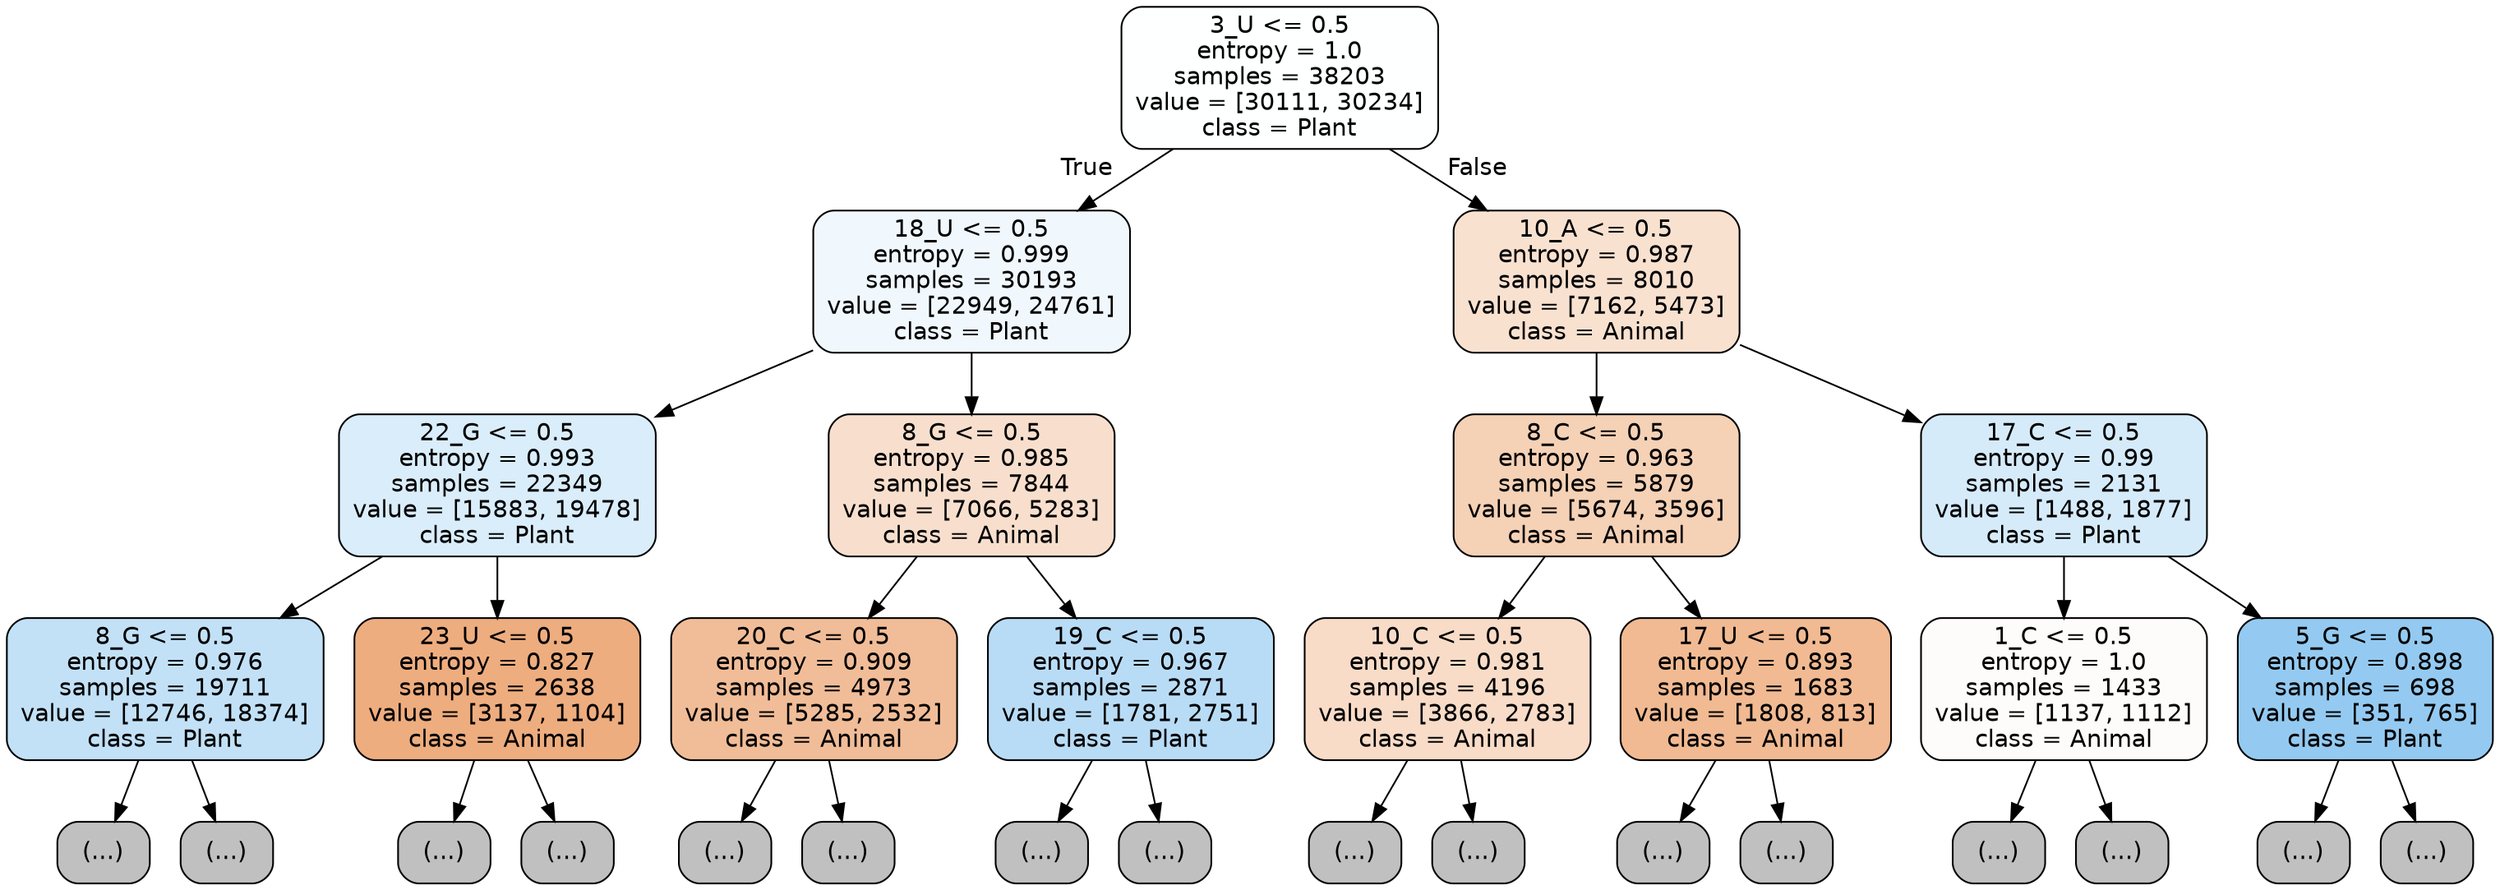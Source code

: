 digraph Tree {
node [shape=box, style="filled, rounded", color="black", fontname="helvetica"] ;
edge [fontname="helvetica"] ;
0 [label="3_U <= 0.5\nentropy = 1.0\nsamples = 38203\nvalue = [30111, 30234]\nclass = Plant", fillcolor="#feffff"] ;
1 [label="18_U <= 0.5\nentropy = 0.999\nsamples = 30193\nvalue = [22949, 24761]\nclass = Plant", fillcolor="#f1f8fd"] ;
0 -> 1 [labeldistance=2.5, labelangle=45, headlabel="True"] ;
2 [label="22_G <= 0.5\nentropy = 0.993\nsamples = 22349\nvalue = [15883, 19478]\nclass = Plant", fillcolor="#daedfa"] ;
1 -> 2 ;
3 [label="8_G <= 0.5\nentropy = 0.976\nsamples = 19711\nvalue = [12746, 18374]\nclass = Plant", fillcolor="#c2e1f7"] ;
2 -> 3 ;
4 [label="(...)", fillcolor="#C0C0C0"] ;
3 -> 4 ;
5909 [label="(...)", fillcolor="#C0C0C0"] ;
3 -> 5909 ;
8186 [label="23_U <= 0.5\nentropy = 0.827\nsamples = 2638\nvalue = [3137, 1104]\nclass = Animal", fillcolor="#eead7f"] ;
2 -> 8186 ;
8187 [label="(...)", fillcolor="#C0C0C0"] ;
8186 -> 8187 ;
9212 [label="(...)", fillcolor="#C0C0C0"] ;
8186 -> 9212 ;
9345 [label="8_G <= 0.5\nentropy = 0.985\nsamples = 7844\nvalue = [7066, 5283]\nclass = Animal", fillcolor="#f8dfcd"] ;
1 -> 9345 ;
9346 [label="20_C <= 0.5\nentropy = 0.909\nsamples = 4973\nvalue = [5285, 2532]\nclass = Animal", fillcolor="#f1bd98"] ;
9345 -> 9346 ;
9347 [label="(...)", fillcolor="#C0C0C0"] ;
9346 -> 9347 ;
11224 [label="(...)", fillcolor="#C0C0C0"] ;
9346 -> 11224 ;
11785 [label="19_C <= 0.5\nentropy = 0.967\nsamples = 2871\nvalue = [1781, 2751]\nclass = Plant", fillcolor="#b9dcf6"] ;
9345 -> 11785 ;
11786 [label="(...)", fillcolor="#C0C0C0"] ;
11785 -> 11786 ;
12463 [label="(...)", fillcolor="#C0C0C0"] ;
11785 -> 12463 ;
12682 [label="10_A <= 0.5\nentropy = 0.987\nsamples = 8010\nvalue = [7162, 5473]\nclass = Animal", fillcolor="#f9e1d0"] ;
0 -> 12682 [labeldistance=2.5, labelangle=-45, headlabel="False"] ;
12683 [label="8_C <= 0.5\nentropy = 0.963\nsamples = 5879\nvalue = [5674, 3596]\nclass = Animal", fillcolor="#f5d1b6"] ;
12682 -> 12683 ;
12684 [label="10_C <= 0.5\nentropy = 0.981\nsamples = 4196\nvalue = [3866, 2783]\nclass = Animal", fillcolor="#f8dcc8"] ;
12683 -> 12684 ;
12685 [label="(...)", fillcolor="#C0C0C0"] ;
12684 -> 12685 ;
14414 [label="(...)", fillcolor="#C0C0C0"] ;
12684 -> 14414 ;
15111 [label="17_U <= 0.5\nentropy = 0.893\nsamples = 1683\nvalue = [1808, 813]\nclass = Animal", fillcolor="#f1ba92"] ;
12683 -> 15111 ;
15112 [label="(...)", fillcolor="#C0C0C0"] ;
15111 -> 15112 ;
15667 [label="(...)", fillcolor="#C0C0C0"] ;
15111 -> 15667 ;
15884 [label="17_C <= 0.5\nentropy = 0.99\nsamples = 2131\nvalue = [1488, 1877]\nclass = Plant", fillcolor="#d6ebfa"] ;
12682 -> 15884 ;
15885 [label="1_C <= 0.5\nentropy = 1.0\nsamples = 1433\nvalue = [1137, 1112]\nclass = Animal", fillcolor="#fefcfb"] ;
15884 -> 15885 ;
15886 [label="(...)", fillcolor="#C0C0C0"] ;
15885 -> 15886 ;
16611 [label="(...)", fillcolor="#C0C0C0"] ;
15885 -> 16611 ;
16734 [label="5_G <= 0.5\nentropy = 0.898\nsamples = 698\nvalue = [351, 765]\nclass = Plant", fillcolor="#94caf1"] ;
15884 -> 16734 ;
16735 [label="(...)", fillcolor="#C0C0C0"] ;
16734 -> 16735 ;
16900 [label="(...)", fillcolor="#C0C0C0"] ;
16734 -> 16900 ;
}